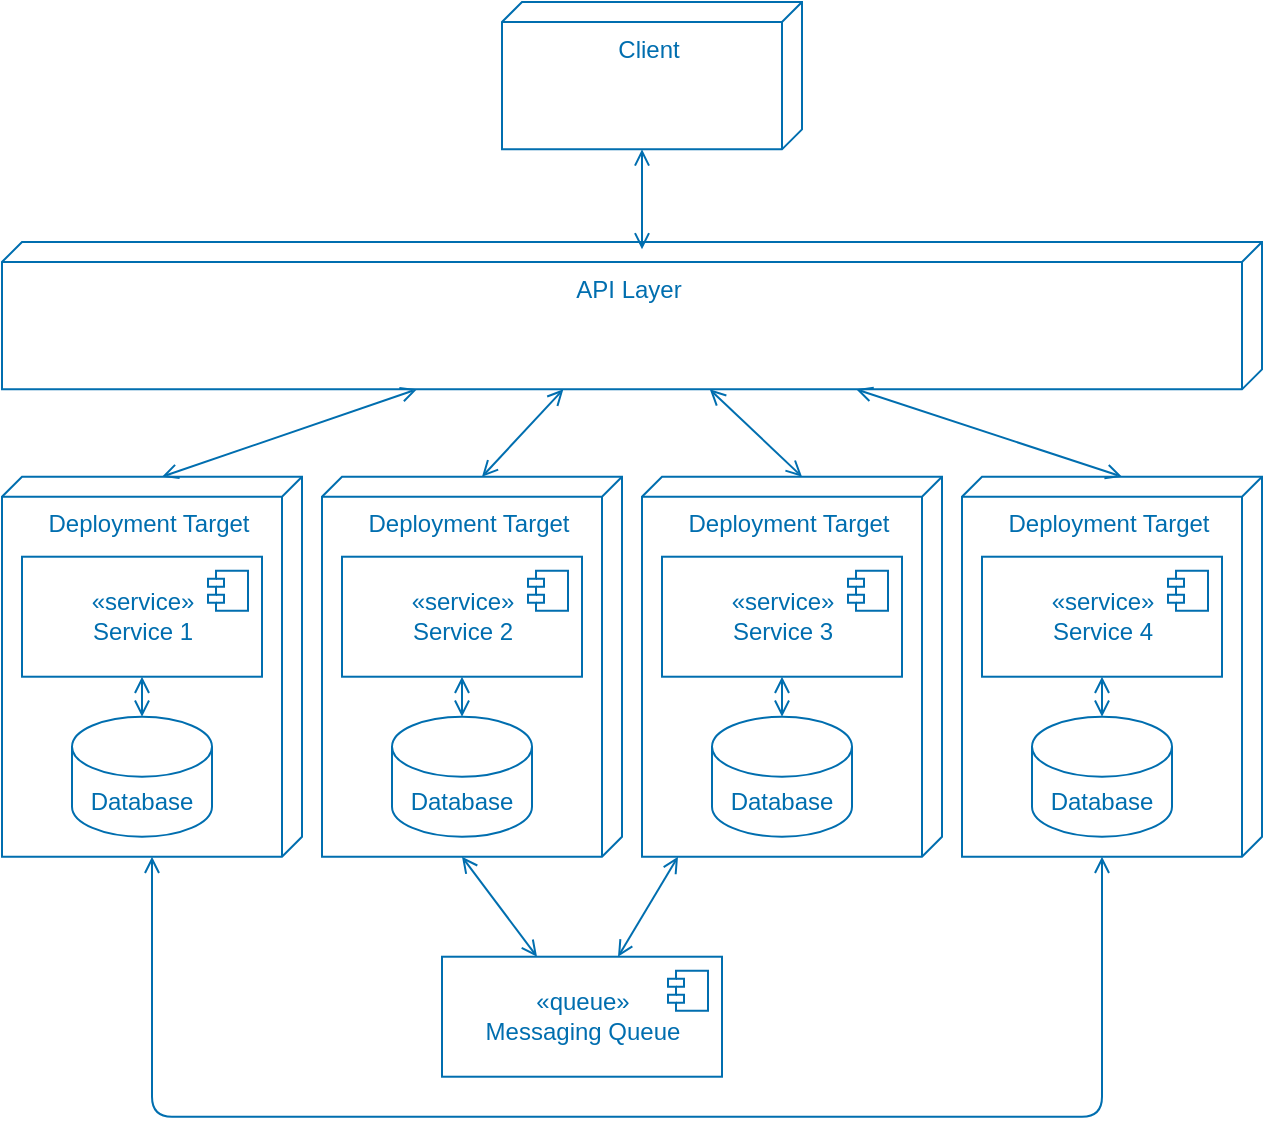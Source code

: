<mxfile>
    <diagram id="tOmRbC5u8OFp-O9AaoKW" name="Page-1">
        <mxGraphModel dx="640" dy="548" grid="1" gridSize="10" guides="1" tooltips="1" connect="1" arrows="1" fold="1" page="1" pageScale="1" pageWidth="850" pageHeight="1100" math="0" shadow="0">
            <root>
                <mxCell id="0"/>
                <mxCell id="1" parent="0"/>
                <mxCell id="11" value="" style="group" vertex="1" connectable="0" parent="1">
                    <mxGeometry x="40" y="277.36" width="150" height="190" as="geometry"/>
                </mxCell>
                <mxCell id="7" value="Deployment Target" style="verticalAlign=top;align=center;shape=cube;size=10;direction=south;fontStyle=0;html=1;boundedLbl=1;spacingLeft=5;fillColor=none;fontColor=#006EAF;strokeColor=#006EAF;" vertex="1" parent="11">
                    <mxGeometry width="150" height="190" as="geometry"/>
                </mxCell>
                <mxCell id="4" value="«service»&lt;br&gt;&lt;span&gt;Service 1&lt;/span&gt;" style="html=1;dropTarget=0;fillColor=none;fontColor=#006EAF;strokeColor=#006EAF;fontStyle=0" vertex="1" parent="11">
                    <mxGeometry x="10" y="40" width="120" height="60" as="geometry"/>
                </mxCell>
                <mxCell id="5" value="" style="shape=module;jettyWidth=8;jettyHeight=4;fillColor=none;fontColor=#006EAF;strokeColor=#006EAF;fontStyle=0" vertex="1" parent="4">
                    <mxGeometry x="1" width="20" height="20" relative="1" as="geometry">
                        <mxPoint x="-27" y="7" as="offset"/>
                    </mxGeometry>
                </mxCell>
                <mxCell id="6" value="Database" style="shape=cylinder3;whiteSpace=wrap;html=1;boundedLbl=1;backgroundOutline=1;size=15;fillColor=none;fontColor=#006EAF;strokeColor=#006EAF;fontStyle=0" vertex="1" parent="11">
                    <mxGeometry x="35" y="120" width="70" height="60" as="geometry"/>
                </mxCell>
                <mxCell id="9" style="edgeStyle=none;html=1;startArrow=open;startFill=0;endArrow=open;endFill=0;fillColor=#1ba1e2;strokeColor=#006EAF;fontColor=#006EAF;fontStyle=0" edge="1" parent="11" source="4" target="6">
                    <mxGeometry relative="1" as="geometry"/>
                </mxCell>
                <mxCell id="12" value="" style="group" vertex="1" connectable="0" parent="1">
                    <mxGeometry x="200" y="277.36" width="150" height="190" as="geometry"/>
                </mxCell>
                <mxCell id="13" value="Deployment Target" style="verticalAlign=top;align=center;shape=cube;size=10;direction=south;fontStyle=0;html=1;boundedLbl=1;spacingLeft=5;fillColor=none;fontColor=#006EAF;strokeColor=#006EAF;" vertex="1" parent="12">
                    <mxGeometry width="150" height="190" as="geometry"/>
                </mxCell>
                <mxCell id="14" value="«service»&lt;br&gt;&lt;span&gt;Service 2&lt;/span&gt;" style="html=1;dropTarget=0;fillColor=none;fontColor=#006EAF;strokeColor=#006EAF;fontStyle=0" vertex="1" parent="12">
                    <mxGeometry x="10" y="40" width="120" height="60" as="geometry"/>
                </mxCell>
                <mxCell id="15" value="" style="shape=module;jettyWidth=8;jettyHeight=4;fillColor=none;fontColor=#006EAF;strokeColor=#006EAF;fontStyle=0" vertex="1" parent="14">
                    <mxGeometry x="1" width="20" height="20" relative="1" as="geometry">
                        <mxPoint x="-27" y="7" as="offset"/>
                    </mxGeometry>
                </mxCell>
                <mxCell id="16" value="Database" style="shape=cylinder3;whiteSpace=wrap;html=1;boundedLbl=1;backgroundOutline=1;size=15;fillColor=none;fontColor=#006EAF;strokeColor=#006EAF;fontStyle=0" vertex="1" parent="12">
                    <mxGeometry x="35" y="120" width="70" height="60" as="geometry"/>
                </mxCell>
                <mxCell id="17" style="edgeStyle=none;html=1;startArrow=open;startFill=0;endArrow=open;endFill=0;fillColor=#1ba1e2;strokeColor=#006EAF;fontColor=#006EAF;fontStyle=0" edge="1" parent="12" source="14" target="16">
                    <mxGeometry relative="1" as="geometry"/>
                </mxCell>
                <mxCell id="18" value="" style="group" vertex="1" connectable="0" parent="1">
                    <mxGeometry x="360" y="277.36" width="150" height="190" as="geometry"/>
                </mxCell>
                <mxCell id="19" value="Deployment Target" style="verticalAlign=top;align=center;shape=cube;size=10;direction=south;fontStyle=0;html=1;boundedLbl=1;spacingLeft=5;fillColor=none;fontColor=#006EAF;strokeColor=#006EAF;" vertex="1" parent="18">
                    <mxGeometry width="150" height="190" as="geometry"/>
                </mxCell>
                <mxCell id="20" value="«service»&lt;br&gt;&lt;span&gt;Service 3&lt;/span&gt;" style="html=1;dropTarget=0;fillColor=none;fontColor=#006EAF;strokeColor=#006EAF;fontStyle=0" vertex="1" parent="18">
                    <mxGeometry x="10" y="40" width="120" height="60" as="geometry"/>
                </mxCell>
                <mxCell id="21" value="" style="shape=module;jettyWidth=8;jettyHeight=4;fillColor=none;fontColor=#006EAF;strokeColor=#006EAF;fontStyle=0" vertex="1" parent="20">
                    <mxGeometry x="1" width="20" height="20" relative="1" as="geometry">
                        <mxPoint x="-27" y="7" as="offset"/>
                    </mxGeometry>
                </mxCell>
                <mxCell id="22" value="Database" style="shape=cylinder3;whiteSpace=wrap;html=1;boundedLbl=1;backgroundOutline=1;size=15;fillColor=none;fontColor=#006EAF;strokeColor=#006EAF;fontStyle=0" vertex="1" parent="18">
                    <mxGeometry x="35" y="120" width="70" height="60" as="geometry"/>
                </mxCell>
                <mxCell id="23" style="edgeStyle=none;html=1;startArrow=open;startFill=0;endArrow=open;endFill=0;fillColor=#1ba1e2;strokeColor=#006EAF;fontColor=#006EAF;fontStyle=0" edge="1" parent="18" source="20" target="22">
                    <mxGeometry relative="1" as="geometry"/>
                </mxCell>
                <mxCell id="24" value="" style="group" vertex="1" connectable="0" parent="1">
                    <mxGeometry x="520" y="277.36" width="150" height="190" as="geometry"/>
                </mxCell>
                <mxCell id="25" value="Deployment Target" style="verticalAlign=top;align=center;shape=cube;size=10;direction=south;fontStyle=0;html=1;boundedLbl=1;spacingLeft=5;fillColor=none;fontColor=#006EAF;strokeColor=#006EAF;" vertex="1" parent="24">
                    <mxGeometry width="150" height="190" as="geometry"/>
                </mxCell>
                <mxCell id="26" value="«service»&lt;br&gt;&lt;span&gt;Service 4&lt;/span&gt;" style="html=1;dropTarget=0;fillColor=none;fontColor=#006EAF;strokeColor=#006EAF;fontStyle=0" vertex="1" parent="24">
                    <mxGeometry x="10" y="40" width="120" height="60" as="geometry"/>
                </mxCell>
                <mxCell id="27" value="" style="shape=module;jettyWidth=8;jettyHeight=4;fillColor=none;fontColor=#006EAF;strokeColor=#006EAF;fontStyle=0" vertex="1" parent="26">
                    <mxGeometry x="1" width="20" height="20" relative="1" as="geometry">
                        <mxPoint x="-27" y="7" as="offset"/>
                    </mxGeometry>
                </mxCell>
                <mxCell id="28" value="Database" style="shape=cylinder3;whiteSpace=wrap;html=1;boundedLbl=1;backgroundOutline=1;size=15;fillColor=none;fontColor=#006EAF;strokeColor=#006EAF;fontStyle=0" vertex="1" parent="24">
                    <mxGeometry x="35" y="120" width="70" height="60" as="geometry"/>
                </mxCell>
                <mxCell id="29" style="edgeStyle=none;html=1;startArrow=open;startFill=0;endArrow=open;endFill=0;fillColor=#1ba1e2;strokeColor=#006EAF;fontColor=#006EAF;fontStyle=0" edge="1" parent="24" source="26" target="28">
                    <mxGeometry relative="1" as="geometry"/>
                </mxCell>
                <mxCell id="30" value="«queue»&lt;br&gt;&lt;span&gt;Messaging Queue&lt;/span&gt;" style="html=1;dropTarget=0;fontColor=#006EAF;fillColor=none;fontStyle=0;strokeColor=#006EAF;" vertex="1" parent="1">
                    <mxGeometry x="260" y="517.36" width="140" height="60" as="geometry"/>
                </mxCell>
                <mxCell id="31" value="" style="shape=module;jettyWidth=8;jettyHeight=4;fontColor=#ffffff;fillColor=none;strokeColor=#006EAF;" vertex="1" parent="30">
                    <mxGeometry x="1" width="20" height="20" relative="1" as="geometry">
                        <mxPoint x="-27" y="7" as="offset"/>
                    </mxGeometry>
                </mxCell>
                <mxCell id="32" style="edgeStyle=none;html=1;exitX=0;exitY=0;exitDx=190;exitDy=80;exitPerimeter=0;fontColor=#006EAF;startArrow=open;startFill=0;endArrow=open;endFill=0;fillColor=#1ba1e2;strokeColor=#006EAF;" edge="1" parent="1" source="13" target="30">
                    <mxGeometry relative="1" as="geometry"/>
                </mxCell>
                <mxCell id="33" style="edgeStyle=none;html=1;fontColor=#006EAF;startArrow=open;startFill=0;endArrow=open;endFill=0;fillColor=#1ba1e2;strokeColor=#006EAF;" edge="1" parent="1" source="19" target="30">
                    <mxGeometry relative="1" as="geometry"/>
                </mxCell>
                <mxCell id="34" style="edgeStyle=none;html=1;fontColor=#006EAF;startArrow=open;startFill=0;endArrow=open;endFill=0;entryX=0;entryY=0;entryDx=190;entryDy=80;entryPerimeter=0;fillColor=#1ba1e2;strokeColor=#006EAF;" edge="1" parent="1" source="7" target="25">
                    <mxGeometry relative="1" as="geometry">
                        <mxPoint x="420" y="657.36" as="targetPoint"/>
                        <Array as="points">
                            <mxPoint x="115" y="597.36"/>
                            <mxPoint x="590" y="597.36"/>
                        </Array>
                    </mxGeometry>
                </mxCell>
                <mxCell id="42" value="" style="group" vertex="1" connectable="0" parent="1">
                    <mxGeometry x="40" y="163.68" width="630" height="70" as="geometry"/>
                </mxCell>
                <mxCell id="43" value="API Layer" style="verticalAlign=top;align=center;shape=cube;size=10;direction=south;fontStyle=0;html=1;boundedLbl=1;spacingLeft=5;fillColor=none;fontColor=#006EAF;strokeColor=#006EAF;" vertex="1" parent="42">
                    <mxGeometry y="-3.68" width="630.0" height="73.68" as="geometry"/>
                </mxCell>
                <mxCell id="48" value="" style="group" vertex="1" connectable="0" parent="1">
                    <mxGeometry x="290" y="43.68" width="150" height="70" as="geometry"/>
                </mxCell>
                <mxCell id="49" value="Client" style="verticalAlign=top;align=center;shape=cube;size=10;direction=south;fontStyle=0;html=1;boundedLbl=1;spacingLeft=5;fillColor=none;fontColor=#006EAF;strokeColor=#006EAF;" vertex="1" parent="48">
                    <mxGeometry y="-3.68" width="150" height="73.68" as="geometry"/>
                </mxCell>
                <mxCell id="50" style="edgeStyle=none;html=1;exitX=0;exitY=0;exitDx=73.68;exitDy=80;exitPerimeter=0;fontColor=#006EAF;startArrow=open;startFill=0;endArrow=open;endFill=0;fillColor=#1ba1e2;strokeColor=#006EAF;" edge="1" parent="1" source="49">
                    <mxGeometry relative="1" as="geometry">
                        <mxPoint x="360" y="163.68" as="targetPoint"/>
                    </mxGeometry>
                </mxCell>
                <mxCell id="51" style="edgeStyle=none;html=1;entryX=0;entryY=0;entryDx=0;entryDy=70;entryPerimeter=0;fontColor=#006EAF;startArrow=open;startFill=0;endArrow=open;endFill=0;fillColor=#1ba1e2;strokeColor=#006EAF;" edge="1" parent="1" source="43" target="7">
                    <mxGeometry relative="1" as="geometry"/>
                </mxCell>
                <mxCell id="52" style="edgeStyle=none;html=1;entryX=0;entryY=0;entryDx=0;entryDy=70;entryPerimeter=0;fontColor=#006EAF;startArrow=open;startFill=0;endArrow=open;endFill=0;fillColor=#1ba1e2;strokeColor=#006EAF;" edge="1" parent="1" source="43" target="13">
                    <mxGeometry relative="1" as="geometry"/>
                </mxCell>
                <mxCell id="53" style="edgeStyle=none;html=1;entryX=0;entryY=0;entryDx=0;entryDy=70;entryPerimeter=0;fontColor=#006EAF;startArrow=open;startFill=0;endArrow=open;endFill=0;fillColor=#1ba1e2;strokeColor=#006EAF;" edge="1" parent="1" source="43" target="19">
                    <mxGeometry relative="1" as="geometry"/>
                </mxCell>
                <mxCell id="54" style="edgeStyle=none;html=1;entryX=0;entryY=0;entryDx=0;entryDy=70;entryPerimeter=0;fontColor=#006EAF;startArrow=open;startFill=0;endArrow=open;endFill=0;fillColor=#1ba1e2;strokeColor=#006EAF;" edge="1" parent="1" source="43" target="25">
                    <mxGeometry relative="1" as="geometry"/>
                </mxCell>
            </root>
        </mxGraphModel>
    </diagram>
</mxfile>